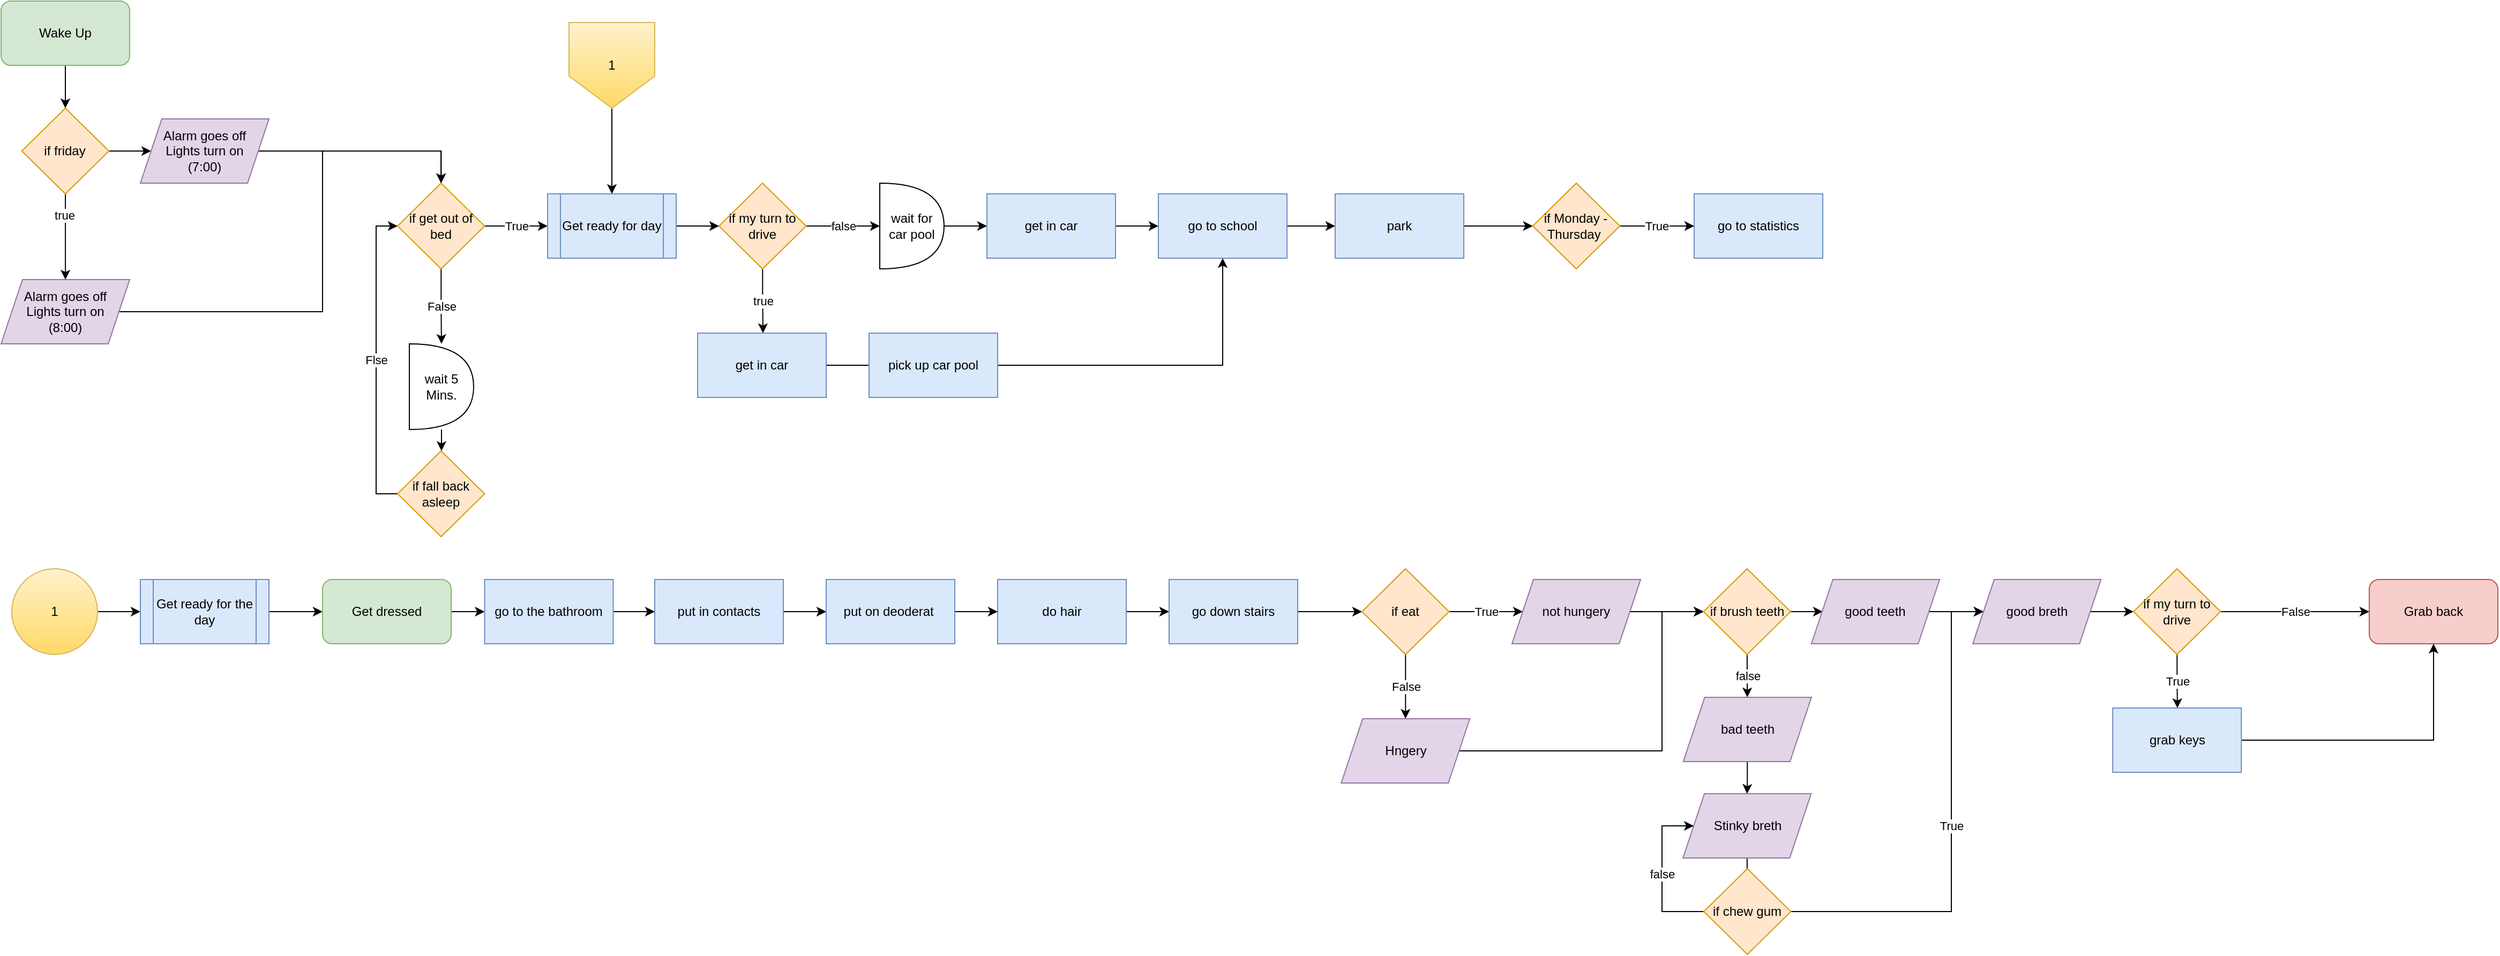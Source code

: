<mxfile version="15.3.7" type="onedrive"><diagram id="7yo0Uqw6Bs4XMfXYCKE5" name="Page-1"><mxGraphModel dx="981" dy="1648" grid="1" gridSize="10" guides="1" tooltips="1" connect="1" arrows="1" fold="1" page="1" pageScale="1" pageWidth="850" pageHeight="1100" math="0" shadow="0"><root><mxCell id="0"/><mxCell id="1" parent="0"/><mxCell id="OmoSY_jca8GjO599yT2U-54" style="edgeStyle=orthogonalEdgeStyle;rounded=0;orthogonalLoop=1;jettySize=auto;html=1;entryX=0.5;entryY=0;entryDx=0;entryDy=0;" edge="1" parent="1" source="Itk3KGB10DJuI29nOzqf-1" target="OmoSY_jca8GjO599yT2U-48"><mxGeometry relative="1" as="geometry"/></mxCell><mxCell id="Itk3KGB10DJuI29nOzqf-1" value="Wake Up" style="rounded=1;whiteSpace=wrap;html=1;fillColor=#d5e8d4;strokeColor=#82b366;" parent="1" vertex="1"><mxGeometry x="30.01" y="-140" width="120" height="60" as="geometry"/></mxCell><mxCell id="Itk3KGB10DJuI29nOzqf-6" style="edgeStyle=orthogonalEdgeStyle;rounded=0;orthogonalLoop=1;jettySize=auto;html=1;entryX=0.5;entryY=0;entryDx=0;entryDy=0;" parent="1" source="Itk3KGB10DJuI29nOzqf-2" target="Itk3KGB10DJuI29nOzqf-4" edge="1"><mxGeometry relative="1" as="geometry"><Array as="points"><mxPoint x="330" y="150"/><mxPoint x="330"/><mxPoint x="441"/></Array></mxGeometry></mxCell><mxCell id="Itk3KGB10DJuI29nOzqf-2" value="Alarm goes off&lt;br&gt;Lights turn on&lt;br&gt;(8:00)" style="shape=parallelogram;perimeter=parallelogramPerimeter;whiteSpace=wrap;html=1;fixedSize=1;fillColor=#e1d5e7;strokeColor=#9673a6;" parent="1" vertex="1"><mxGeometry x="30.01" y="120" width="120" height="60" as="geometry"/></mxCell><mxCell id="Itk3KGB10DJuI29nOzqf-7" value="False" style="edgeStyle=orthogonalEdgeStyle;rounded=0;orthogonalLoop=1;jettySize=auto;html=1;" parent="1" source="Itk3KGB10DJuI29nOzqf-4" edge="1"><mxGeometry relative="1" as="geometry"><mxPoint x="441" y="180" as="targetPoint"/></mxGeometry></mxCell><mxCell id="Itk3KGB10DJuI29nOzqf-8" value="True" style="edgeStyle=orthogonalEdgeStyle;rounded=0;orthogonalLoop=1;jettySize=auto;html=1;entryX=0;entryY=0.5;entryDx=0;entryDy=0;" parent="1" source="Itk3KGB10DJuI29nOzqf-4" target="Itk3KGB10DJuI29nOzqf-13" edge="1"><mxGeometry relative="1" as="geometry"><mxPoint x="530" y="70" as="targetPoint"/></mxGeometry></mxCell><mxCell id="Itk3KGB10DJuI29nOzqf-4" value="if get out of bed" style="rhombus;whiteSpace=wrap;html=1;fillColor=#ffe6cc;strokeColor=#d79b00;" parent="1" vertex="1"><mxGeometry x="400" y="30" width="81.25" height="80" as="geometry"/></mxCell><mxCell id="Itk3KGB10DJuI29nOzqf-10" value="Flse" style="edgeStyle=orthogonalEdgeStyle;rounded=0;orthogonalLoop=1;jettySize=auto;html=1;entryX=0;entryY=0.5;entryDx=0;entryDy=0;" parent="1" source="Itk3KGB10DJuI29nOzqf-9" target="Itk3KGB10DJuI29nOzqf-4" edge="1"><mxGeometry relative="1" as="geometry"><Array as="points"><mxPoint x="380" y="320.0"/><mxPoint x="380" y="70"/></Array></mxGeometry></mxCell><mxCell id="Itk3KGB10DJuI29nOzqf-9" value="if fall back asleep" style="rhombus;whiteSpace=wrap;html=1;fillColor=#ffe6cc;strokeColor=#d79b00;" parent="1" vertex="1"><mxGeometry x="400" y="280" width="81.25" height="80" as="geometry"/></mxCell><mxCell id="Itk3KGB10DJuI29nOzqf-12" style="edgeStyle=orthogonalEdgeStyle;rounded=0;orthogonalLoop=1;jettySize=auto;html=1;entryX=0.5;entryY=0;entryDx=0;entryDy=0;" parent="1" source="Itk3KGB10DJuI29nOzqf-11" target="Itk3KGB10DJuI29nOzqf-9" edge="1"><mxGeometry relative="1" as="geometry"/></mxCell><mxCell id="Itk3KGB10DJuI29nOzqf-11" value="wait 5 Mins." style="shape=or;whiteSpace=wrap;html=1;" parent="1" vertex="1"><mxGeometry x="411" y="180" width="60" height="80" as="geometry"/></mxCell><mxCell id="OmoSY_jca8GjO599yT2U-21" value="" style="edgeStyle=orthogonalEdgeStyle;rounded=0;orthogonalLoop=1;jettySize=auto;html=1;" edge="1" parent="1" source="Itk3KGB10DJuI29nOzqf-13"><mxGeometry relative="1" as="geometry"><mxPoint x="700" y="70" as="targetPoint"/></mxGeometry></mxCell><mxCell id="Itk3KGB10DJuI29nOzqf-13" value="&lt;span style=&quot;color: rgba(0 , 0 , 0 , 0) ; font-family: monospace ; font-size: 0px&quot;&gt;%3CmxGraphModel%3E%3Croot%3E%3CmxCell%20id%3D%220%22%2F%3E%3CmxCell%20id%3D%221%22%20parent%3D%220%22%2F%3E%3CmxCell%20id%3D%222%22%20value%3D%22%26lt%3Bbr%26gt%3B%26lt%3Bbr%26gt%3B%26lt%3Bbr%26gt%3B%26lt%3Bbr%26gt%3B%26lt%3Bbr%26gt%3B%26lt%3Bbr%26gt%3B%26lt%3Bbr%26gt%3B1%22%20style%3D%22ellipse%3BwhiteSpace%3Dwrap%3Bhtml%3D1%3Baspect%3Dfixed%3BfillColor%3D%23fff2cc%3BstrokeColor%3D%23d6b656%3BgradientColor%3D%23ffd966%3B%22%20vertex%3D%221%22%20parent%3D%221%22%3E%3CmxGeometry%20x%3D%22150%22%20y%3D%22240%22%20width%3D%2280%22%20height%3D%2280%22%20as%3D%22geometry%22%2F%3E%3C%2FmxCell%3E%3C%2Froot%3E%3C%2FmxGraphModel%3E&lt;/span&gt;Get ready for day" style="shape=process;whiteSpace=wrap;html=1;backgroundOutline=1;fillColor=#dae8fc;strokeColor=#6c8ebf;" parent="1" vertex="1"><mxGeometry x="540" y="40" width="120" height="60" as="geometry"/></mxCell><mxCell id="Itk3KGB10DJuI29nOzqf-15" style="edgeStyle=orthogonalEdgeStyle;rounded=0;orthogonalLoop=1;jettySize=auto;html=1;entryX=0.5;entryY=0;entryDx=0;entryDy=0;" parent="1" source="Itk3KGB10DJuI29nOzqf-14" target="Itk3KGB10DJuI29nOzqf-13" edge="1"><mxGeometry relative="1" as="geometry"/></mxCell><mxCell id="Itk3KGB10DJuI29nOzqf-14" value="1" style="shape=offPageConnector;whiteSpace=wrap;html=1;fillColor=#fff2cc;strokeColor=#d6b656;gradientColor=#ffd966;" parent="1" vertex="1"><mxGeometry x="560" y="-120" width="80" height="80" as="geometry"/></mxCell><mxCell id="Itk3KGB10DJuI29nOzqf-17" style="edgeStyle=orthogonalEdgeStyle;rounded=0;orthogonalLoop=1;jettySize=auto;html=1;entryX=0;entryY=0.5;entryDx=0;entryDy=0;" parent="1" source="Itk3KGB10DJuI29nOzqf-16" target="Itk3KGB10DJuI29nOzqf-26" edge="1"><mxGeometry relative="1" as="geometry"><mxPoint x="160" y="430" as="targetPoint"/></mxGeometry></mxCell><mxCell id="Itk3KGB10DJuI29nOzqf-16" value="1" style="ellipse;whiteSpace=wrap;html=1;aspect=fixed;fillColor=#fff2cc;strokeColor=#d6b656;gradientColor=#ffd966;" parent="1" vertex="1"><mxGeometry x="40" y="390" width="80" height="80" as="geometry"/></mxCell><mxCell id="Itk3KGB10DJuI29nOzqf-28" style="edgeStyle=orthogonalEdgeStyle;rounded=0;orthogonalLoop=1;jettySize=auto;html=1;entryX=0;entryY=0.5;entryDx=0;entryDy=0;" parent="1" source="Itk3KGB10DJuI29nOzqf-26" target="Itk3KGB10DJuI29nOzqf-33" edge="1"><mxGeometry relative="1" as="geometry"><mxPoint x="320" y="430" as="targetPoint"/></mxGeometry></mxCell><mxCell id="Itk3KGB10DJuI29nOzqf-26" value="Get ready for the day" style="shape=process;whiteSpace=wrap;html=1;backgroundOutline=1;fillColor=#dae8fc;strokeColor=#6c8ebf;" parent="1" vertex="1"><mxGeometry x="160" y="400" width="120" height="60" as="geometry"/></mxCell><mxCell id="Itk3KGB10DJuI29nOzqf-39" style="edgeStyle=orthogonalEdgeStyle;rounded=0;orthogonalLoop=1;jettySize=auto;html=1;entryX=0;entryY=0.5;entryDx=0;entryDy=0;" parent="1" source="Itk3KGB10DJuI29nOzqf-33" target="Itk3KGB10DJuI29nOzqf-38" edge="1"><mxGeometry relative="1" as="geometry"/></mxCell><mxCell id="Itk3KGB10DJuI29nOzqf-33" value="Get dressed" style="rounded=1;whiteSpace=wrap;html=1;fillColor=#d5e8d4;strokeColor=#82b366;" parent="1" vertex="1"><mxGeometry x="330" y="400" width="120" height="60" as="geometry"/></mxCell><mxCell id="Itk3KGB10DJuI29nOzqf-44" style="edgeStyle=orthogonalEdgeStyle;rounded=0;orthogonalLoop=1;jettySize=auto;html=1;entryX=0;entryY=0.5;entryDx=0;entryDy=0;" parent="1" source="Itk3KGB10DJuI29nOzqf-35" target="Itk3KGB10DJuI29nOzqf-43" edge="1"><mxGeometry relative="1" as="geometry"/></mxCell><mxCell id="Itk3KGB10DJuI29nOzqf-35" value="do hair" style="rounded=0;whiteSpace=wrap;html=1;fillColor=#dae8fc;strokeColor=#6c8ebf;" parent="1" vertex="1"><mxGeometry x="960" y="400" width="120" height="60" as="geometry"/></mxCell><mxCell id="Itk3KGB10DJuI29nOzqf-42" style="edgeStyle=orthogonalEdgeStyle;rounded=0;orthogonalLoop=1;jettySize=auto;html=1;entryX=0;entryY=0.5;entryDx=0;entryDy=0;" parent="1" source="Itk3KGB10DJuI29nOzqf-36" target="Itk3KGB10DJuI29nOzqf-35" edge="1"><mxGeometry relative="1" as="geometry"/></mxCell><mxCell id="Itk3KGB10DJuI29nOzqf-36" value="put on deoderat&amp;nbsp;" style="rounded=0;whiteSpace=wrap;html=1;fillColor=#dae8fc;strokeColor=#6c8ebf;" parent="1" vertex="1"><mxGeometry x="800" y="400" width="120" height="60" as="geometry"/></mxCell><mxCell id="Itk3KGB10DJuI29nOzqf-41" style="edgeStyle=orthogonalEdgeStyle;rounded=0;orthogonalLoop=1;jettySize=auto;html=1;entryX=0;entryY=0.5;entryDx=0;entryDy=0;" parent="1" source="Itk3KGB10DJuI29nOzqf-37" target="Itk3KGB10DJuI29nOzqf-36" edge="1"><mxGeometry relative="1" as="geometry"/></mxCell><mxCell id="Itk3KGB10DJuI29nOzqf-37" value="put in contacts" style="rounded=0;whiteSpace=wrap;html=1;fillColor=#dae8fc;strokeColor=#6c8ebf;" parent="1" vertex="1"><mxGeometry x="640" y="400" width="120" height="60" as="geometry"/></mxCell><mxCell id="Itk3KGB10DJuI29nOzqf-40" style="edgeStyle=orthogonalEdgeStyle;rounded=0;orthogonalLoop=1;jettySize=auto;html=1;entryX=0;entryY=0.5;entryDx=0;entryDy=0;" parent="1" source="Itk3KGB10DJuI29nOzqf-38" target="Itk3KGB10DJuI29nOzqf-37" edge="1"><mxGeometry relative="1" as="geometry"/></mxCell><mxCell id="Itk3KGB10DJuI29nOzqf-38" value="go to the bathroom" style="rounded=0;whiteSpace=wrap;html=1;fillColor=#dae8fc;strokeColor=#6c8ebf;" parent="1" vertex="1"><mxGeometry x="481.25" y="400" width="120" height="60" as="geometry"/></mxCell><mxCell id="Itk3KGB10DJuI29nOzqf-46" style="edgeStyle=orthogonalEdgeStyle;rounded=0;orthogonalLoop=1;jettySize=auto;html=1;entryX=0;entryY=0.5;entryDx=0;entryDy=0;" parent="1" source="Itk3KGB10DJuI29nOzqf-43" target="Itk3KGB10DJuI29nOzqf-45" edge="1"><mxGeometry relative="1" as="geometry"/></mxCell><mxCell id="Itk3KGB10DJuI29nOzqf-43" value="go down stairs" style="rounded=0;whiteSpace=wrap;html=1;fillColor=#dae8fc;strokeColor=#6c8ebf;" parent="1" vertex="1"><mxGeometry x="1120" y="400" width="120" height="60" as="geometry"/></mxCell><mxCell id="Itk3KGB10DJuI29nOzqf-47" value="True" style="edgeStyle=orthogonalEdgeStyle;rounded=0;orthogonalLoop=1;jettySize=auto;html=1;entryX=0;entryY=0.5;entryDx=0;entryDy=0;" parent="1" source="Itk3KGB10DJuI29nOzqf-45" target="Itk3KGB10DJuI29nOzqf-49" edge="1"><mxGeometry relative="1" as="geometry"><mxPoint x="1440" y="430" as="targetPoint"/></mxGeometry></mxCell><mxCell id="Itk3KGB10DJuI29nOzqf-48" value="False" style="edgeStyle=orthogonalEdgeStyle;rounded=0;orthogonalLoop=1;jettySize=auto;html=1;entryX=0.5;entryY=0;entryDx=0;entryDy=0;" parent="1" source="Itk3KGB10DJuI29nOzqf-45" target="Itk3KGB10DJuI29nOzqf-51" edge="1"><mxGeometry relative="1" as="geometry"><mxPoint x="1341" y="540" as="targetPoint"/></mxGeometry></mxCell><mxCell id="Itk3KGB10DJuI29nOzqf-45" value="if eat" style="rhombus;whiteSpace=wrap;html=1;fillColor=#ffe6cc;strokeColor=#d79b00;" parent="1" vertex="1"><mxGeometry x="1300" y="390" width="81.25" height="80" as="geometry"/></mxCell><mxCell id="Itk3KGB10DJuI29nOzqf-54" style="edgeStyle=orthogonalEdgeStyle;rounded=0;orthogonalLoop=1;jettySize=auto;html=1;entryX=0;entryY=0.5;entryDx=0;entryDy=0;" parent="1" source="Itk3KGB10DJuI29nOzqf-49" target="Itk3KGB10DJuI29nOzqf-55" edge="1"><mxGeometry relative="1" as="geometry"><mxPoint x="1600" y="430" as="targetPoint"/></mxGeometry></mxCell><mxCell id="Itk3KGB10DJuI29nOzqf-49" value="not hungery" style="shape=parallelogram;perimeter=parallelogramPerimeter;whiteSpace=wrap;html=1;fixedSize=1;fillColor=#e1d5e7;strokeColor=#9673a6;" parent="1" vertex="1"><mxGeometry x="1440" y="400" width="120" height="60" as="geometry"/></mxCell><mxCell id="Itk3KGB10DJuI29nOzqf-53" style="edgeStyle=orthogonalEdgeStyle;rounded=0;orthogonalLoop=1;jettySize=auto;html=1;entryX=0;entryY=0.5;entryDx=0;entryDy=0;" parent="1" source="Itk3KGB10DJuI29nOzqf-51" target="Itk3KGB10DJuI29nOzqf-55" edge="1"><mxGeometry relative="1" as="geometry"><mxPoint x="1600" y="430" as="targetPoint"/><Array as="points"><mxPoint x="1580" y="560"/><mxPoint x="1580" y="430"/></Array></mxGeometry></mxCell><mxCell id="Itk3KGB10DJuI29nOzqf-51" value="Hngery" style="shape=parallelogram;perimeter=parallelogramPerimeter;whiteSpace=wrap;html=1;fixedSize=1;fillColor=#e1d5e7;strokeColor=#9673a6;" parent="1" vertex="1"><mxGeometry x="1280.63" y="530" width="120" height="60" as="geometry"/></mxCell><mxCell id="OmoSY_jca8GjO599yT2U-2" value="false" style="edgeStyle=orthogonalEdgeStyle;rounded=0;orthogonalLoop=1;jettySize=auto;html=1;entryX=0.5;entryY=0;entryDx=0;entryDy=0;" edge="1" parent="1" source="Itk3KGB10DJuI29nOzqf-55" target="OmoSY_jca8GjO599yT2U-7"><mxGeometry relative="1" as="geometry"><mxPoint x="1659" y="510" as="targetPoint"/></mxGeometry></mxCell><mxCell id="OmoSY_jca8GjO599yT2U-11" style="edgeStyle=orthogonalEdgeStyle;rounded=0;orthogonalLoop=1;jettySize=auto;html=1;" edge="1" parent="1" source="Itk3KGB10DJuI29nOzqf-55"><mxGeometry relative="1" as="geometry"><mxPoint x="1730" y="430" as="targetPoint"/></mxGeometry></mxCell><mxCell id="Itk3KGB10DJuI29nOzqf-55" value="if brush teeth" style="rhombus;whiteSpace=wrap;html=1;fillColor=#ffe6cc;strokeColor=#d79b00;" parent="1" vertex="1"><mxGeometry x="1618.75" y="390" width="81.25" height="80" as="geometry"/></mxCell><mxCell id="OmoSY_jca8GjO599yT2U-4" style="edgeStyle=orthogonalEdgeStyle;rounded=0;orthogonalLoop=1;jettySize=auto;html=1;entryX=0.5;entryY=0;entryDx=0;entryDy=0;" edge="1" parent="1" source="OmoSY_jca8GjO599yT2U-1" target="OmoSY_jca8GjO599yT2U-3"><mxGeometry relative="1" as="geometry"/></mxCell><mxCell id="OmoSY_jca8GjO599yT2U-1" value="Stinky breth" style="shape=parallelogram;perimeter=parallelogramPerimeter;whiteSpace=wrap;html=1;fixedSize=1;fillColor=#e1d5e7;strokeColor=#9673a6;" vertex="1" parent="1"><mxGeometry x="1599.57" y="600" width="119.62" height="60" as="geometry"/></mxCell><mxCell id="OmoSY_jca8GjO599yT2U-5" value="false" style="edgeStyle=orthogonalEdgeStyle;rounded=0;orthogonalLoop=1;jettySize=auto;html=1;entryX=0;entryY=0.5;entryDx=0;entryDy=0;" edge="1" parent="1" source="OmoSY_jca8GjO599yT2U-3" target="OmoSY_jca8GjO599yT2U-1"><mxGeometry relative="1" as="geometry"><mxPoint x="1650.625" y="730" as="targetPoint"/><Array as="points"><mxPoint x="1580" y="710"/><mxPoint x="1580" y="630"/></Array></mxGeometry></mxCell><mxCell id="OmoSY_jca8GjO599yT2U-10" value="True" style="edgeStyle=orthogonalEdgeStyle;rounded=0;orthogonalLoop=1;jettySize=auto;html=1;" edge="1" parent="1" source="OmoSY_jca8GjO599yT2U-3" target="OmoSY_jca8GjO599yT2U-14"><mxGeometry relative="1" as="geometry"><mxPoint x="1830" y="590" as="targetPoint"/><Array as="points"><mxPoint x="1850" y="710"/><mxPoint x="1850" y="430"/></Array></mxGeometry></mxCell><mxCell id="OmoSY_jca8GjO599yT2U-3" value="if chew gum" style="rhombus;whiteSpace=wrap;html=1;fillColor=#ffe6cc;strokeColor=#d79b00;" vertex="1" parent="1"><mxGeometry x="1619" y="670" width="81.25" height="80" as="geometry"/></mxCell><mxCell id="OmoSY_jca8GjO599yT2U-9" style="edgeStyle=orthogonalEdgeStyle;rounded=0;orthogonalLoop=1;jettySize=auto;html=1;" edge="1" parent="1" source="OmoSY_jca8GjO599yT2U-7" target="OmoSY_jca8GjO599yT2U-1"><mxGeometry relative="1" as="geometry"/></mxCell><mxCell id="OmoSY_jca8GjO599yT2U-7" value="bad teeth" style="shape=parallelogram;perimeter=parallelogramPerimeter;whiteSpace=wrap;html=1;fixedSize=1;fillColor=#e1d5e7;strokeColor=#9673a6;" vertex="1" parent="1"><mxGeometry x="1599.81" y="510" width="119.62" height="60" as="geometry"/></mxCell><mxCell id="OmoSY_jca8GjO599yT2U-15" value="" style="edgeStyle=orthogonalEdgeStyle;rounded=0;orthogonalLoop=1;jettySize=auto;html=1;" edge="1" parent="1" source="OmoSY_jca8GjO599yT2U-12" target="OmoSY_jca8GjO599yT2U-14"><mxGeometry relative="1" as="geometry"><Array as="points"><mxPoint x="1850" y="430"/><mxPoint x="1850" y="430"/></Array></mxGeometry></mxCell><mxCell id="OmoSY_jca8GjO599yT2U-12" value="good teeth" style="shape=parallelogram;perimeter=parallelogramPerimeter;whiteSpace=wrap;html=1;fixedSize=1;fillColor=#e1d5e7;strokeColor=#9673a6;" vertex="1" parent="1"><mxGeometry x="1719.43" y="400" width="119.62" height="60" as="geometry"/></mxCell><mxCell id="OmoSY_jca8GjO599yT2U-17" value="" style="edgeStyle=orthogonalEdgeStyle;rounded=0;orthogonalLoop=1;jettySize=auto;html=1;" edge="1" parent="1" source="OmoSY_jca8GjO599yT2U-14"><mxGeometry relative="1" as="geometry"><mxPoint x="2020" y="430" as="targetPoint"/></mxGeometry></mxCell><mxCell id="OmoSY_jca8GjO599yT2U-14" value="good breth" style="shape=parallelogram;perimeter=parallelogramPerimeter;whiteSpace=wrap;html=1;fixedSize=1;fillColor=#e1d5e7;strokeColor=#9673a6;" vertex="1" parent="1"><mxGeometry x="1870" y="400" width="119.62" height="60" as="geometry"/></mxCell><mxCell id="OmoSY_jca8GjO599yT2U-19" value="Grab back" style="rounded=1;whiteSpace=wrap;html=1;fillColor=#f8cecc;strokeColor=#b85450;" vertex="1" parent="1"><mxGeometry x="2240" y="400" width="120" height="60" as="geometry"/></mxCell><mxCell id="OmoSY_jca8GjO599yT2U-23" value="True" style="edgeStyle=orthogonalEdgeStyle;rounded=0;orthogonalLoop=1;jettySize=auto;html=1;" edge="1" parent="1" source="OmoSY_jca8GjO599yT2U-22"><mxGeometry relative="1" as="geometry"><mxPoint x="2061" y="520" as="targetPoint"/></mxGeometry></mxCell><mxCell id="OmoSY_jca8GjO599yT2U-24" value="False" style="edgeStyle=orthogonalEdgeStyle;rounded=0;orthogonalLoop=1;jettySize=auto;html=1;entryX=0;entryY=0.5;entryDx=0;entryDy=0;" edge="1" parent="1" source="OmoSY_jca8GjO599yT2U-22" target="OmoSY_jca8GjO599yT2U-19"><mxGeometry relative="1" as="geometry"><mxPoint x="2060.625" y="350" as="targetPoint"/></mxGeometry></mxCell><mxCell id="OmoSY_jca8GjO599yT2U-22" value="if my turn to drive" style="rhombus;whiteSpace=wrap;html=1;fillColor=#ffe6cc;strokeColor=#d79b00;" vertex="1" parent="1"><mxGeometry x="2020" y="390" width="81.25" height="80" as="geometry"/></mxCell><mxCell id="OmoSY_jca8GjO599yT2U-26" style="edgeStyle=orthogonalEdgeStyle;rounded=0;orthogonalLoop=1;jettySize=auto;html=1;entryX=0.5;entryY=1;entryDx=0;entryDy=0;" edge="1" parent="1" source="OmoSY_jca8GjO599yT2U-25" target="OmoSY_jca8GjO599yT2U-19"><mxGeometry relative="1" as="geometry"/></mxCell><mxCell id="OmoSY_jca8GjO599yT2U-25" value="grab keys" style="rounded=0;whiteSpace=wrap;html=1;fillColor=#dae8fc;strokeColor=#6c8ebf;" vertex="1" parent="1"><mxGeometry x="2000.63" y="520" width="120" height="60" as="geometry"/></mxCell><mxCell id="OmoSY_jca8GjO599yT2U-28" value="true" style="edgeStyle=orthogonalEdgeStyle;rounded=0;orthogonalLoop=1;jettySize=auto;html=1;" edge="1" parent="1" source="OmoSY_jca8GjO599yT2U-27"><mxGeometry relative="1" as="geometry"><mxPoint x="741" y="170" as="targetPoint"/><Array as="points"><mxPoint x="741" y="130"/><mxPoint x="741" y="130"/></Array></mxGeometry></mxCell><mxCell id="OmoSY_jca8GjO599yT2U-29" value="false" style="edgeStyle=orthogonalEdgeStyle;rounded=0;orthogonalLoop=1;jettySize=auto;html=1;entryX=0;entryY=0.5;entryDx=0;entryDy=0;entryPerimeter=0;" edge="1" parent="1" source="OmoSY_jca8GjO599yT2U-27" target="OmoSY_jca8GjO599yT2U-35"><mxGeometry relative="1" as="geometry"><mxPoint x="840" y="70" as="targetPoint"/></mxGeometry></mxCell><mxCell id="OmoSY_jca8GjO599yT2U-27" value="if my turn to drive" style="rhombus;whiteSpace=wrap;html=1;fillColor=#ffe6cc;strokeColor=#d79b00;" vertex="1" parent="1"><mxGeometry x="700" y="30" width="81.25" height="80" as="geometry"/></mxCell><mxCell id="OmoSY_jca8GjO599yT2U-31" style="edgeStyle=orthogonalEdgeStyle;rounded=0;orthogonalLoop=1;jettySize=auto;html=1;" edge="1" parent="1" source="OmoSY_jca8GjO599yT2U-30"><mxGeometry relative="1" as="geometry"><mxPoint x="850" y="200" as="targetPoint"/></mxGeometry></mxCell><mxCell id="OmoSY_jca8GjO599yT2U-30" value="get in car" style="rounded=0;whiteSpace=wrap;html=1;fillColor=#dae8fc;strokeColor=#6c8ebf;" vertex="1" parent="1"><mxGeometry x="680" y="170" width="120" height="60" as="geometry"/></mxCell><mxCell id="OmoSY_jca8GjO599yT2U-34" value="" style="edgeStyle=orthogonalEdgeStyle;rounded=0;orthogonalLoop=1;jettySize=auto;html=1;" edge="1" parent="1" source="OmoSY_jca8GjO599yT2U-32" target="OmoSY_jca8GjO599yT2U-33"><mxGeometry relative="1" as="geometry"/></mxCell><mxCell id="OmoSY_jca8GjO599yT2U-32" value="pick up car pool" style="rounded=0;whiteSpace=wrap;html=1;fillColor=#dae8fc;strokeColor=#6c8ebf;" vertex="1" parent="1"><mxGeometry x="840" y="170" width="120" height="60" as="geometry"/></mxCell><mxCell id="OmoSY_jca8GjO599yT2U-42" value="" style="edgeStyle=orthogonalEdgeStyle;rounded=0;orthogonalLoop=1;jettySize=auto;html=1;" edge="1" parent="1" source="OmoSY_jca8GjO599yT2U-33" target="OmoSY_jca8GjO599yT2U-41"><mxGeometry relative="1" as="geometry"/></mxCell><mxCell id="OmoSY_jca8GjO599yT2U-33" value="go to school" style="rounded=0;whiteSpace=wrap;html=1;fillColor=#dae8fc;strokeColor=#6c8ebf;" vertex="1" parent="1"><mxGeometry x="1110" y="40" width="120" height="60" as="geometry"/></mxCell><mxCell id="OmoSY_jca8GjO599yT2U-36" style="edgeStyle=orthogonalEdgeStyle;rounded=0;orthogonalLoop=1;jettySize=auto;html=1;" edge="1" parent="1" source="OmoSY_jca8GjO599yT2U-35"><mxGeometry relative="1" as="geometry"><mxPoint x="950" y="70" as="targetPoint"/></mxGeometry></mxCell><mxCell id="OmoSY_jca8GjO599yT2U-35" value="wait for car pool" style="shape=or;whiteSpace=wrap;html=1;" vertex="1" parent="1"><mxGeometry x="850" y="30" width="60" height="80" as="geometry"/></mxCell><mxCell id="OmoSY_jca8GjO599yT2U-39" value="" style="edgeStyle=orthogonalEdgeStyle;rounded=0;orthogonalLoop=1;jettySize=auto;html=1;" edge="1" parent="1" source="OmoSY_jca8GjO599yT2U-38" target="OmoSY_jca8GjO599yT2U-33"><mxGeometry relative="1" as="geometry"/></mxCell><mxCell id="OmoSY_jca8GjO599yT2U-38" value="get in car" style="rounded=0;whiteSpace=wrap;html=1;fillColor=#dae8fc;strokeColor=#6c8ebf;" vertex="1" parent="1"><mxGeometry x="950" y="40" width="120" height="60" as="geometry"/></mxCell><mxCell id="OmoSY_jca8GjO599yT2U-44" value="" style="edgeStyle=orthogonalEdgeStyle;rounded=0;orthogonalLoop=1;jettySize=auto;html=1;entryX=0;entryY=0.5;entryDx=0;entryDy=0;" edge="1" parent="1" source="OmoSY_jca8GjO599yT2U-41" target="OmoSY_jca8GjO599yT2U-46"><mxGeometry relative="1" as="geometry"><mxPoint x="1460" y="70" as="targetPoint"/></mxGeometry></mxCell><mxCell id="OmoSY_jca8GjO599yT2U-41" value="park" style="whiteSpace=wrap;html=1;rounded=0;strokeColor=#6c8ebf;fillColor=#dae8fc;" vertex="1" parent="1"><mxGeometry x="1275" y="40" width="120" height="60" as="geometry"/></mxCell><mxCell id="OmoSY_jca8GjO599yT2U-45" value="go to statistics" style="whiteSpace=wrap;html=1;rounded=0;strokeColor=#6c8ebf;fillColor=#dae8fc;" vertex="1" parent="1"><mxGeometry x="1610" y="40" width="120" height="60" as="geometry"/></mxCell><mxCell id="OmoSY_jca8GjO599yT2U-47" value="True" style="edgeStyle=orthogonalEdgeStyle;rounded=0;orthogonalLoop=1;jettySize=auto;html=1;" edge="1" parent="1" source="OmoSY_jca8GjO599yT2U-46" target="OmoSY_jca8GjO599yT2U-45"><mxGeometry relative="1" as="geometry"/></mxCell><mxCell id="OmoSY_jca8GjO599yT2U-46" value="if Monday - Thursday&amp;nbsp;" style="rhombus;whiteSpace=wrap;html=1;fillColor=#ffe6cc;strokeColor=#d79b00;" vertex="1" parent="1"><mxGeometry x="1459.38" y="30" width="81.25" height="80" as="geometry"/></mxCell><mxCell id="OmoSY_jca8GjO599yT2U-49" style="edgeStyle=orthogonalEdgeStyle;rounded=0;orthogonalLoop=1;jettySize=auto;html=1;" edge="1" parent="1" source="OmoSY_jca8GjO599yT2U-48" target="Itk3KGB10DJuI29nOzqf-2"><mxGeometry relative="1" as="geometry"><mxPoint x="90.005" y="80.0" as="targetPoint"/><Array as="points"><mxPoint x="90" y="70"/></Array></mxGeometry></mxCell><mxCell id="OmoSY_jca8GjO599yT2U-50" value="true" style="edgeLabel;html=1;align=center;verticalAlign=middle;resizable=0;points=[];" vertex="1" connectable="0" parent="OmoSY_jca8GjO599yT2U-49"><mxGeometry x="-0.51" y="-1" relative="1" as="geometry"><mxPoint as="offset"/></mxGeometry></mxCell><mxCell id="OmoSY_jca8GjO599yT2U-52" style="edgeStyle=orthogonalEdgeStyle;rounded=0;orthogonalLoop=1;jettySize=auto;html=1;" edge="1" parent="1" source="OmoSY_jca8GjO599yT2U-48" target="OmoSY_jca8GjO599yT2U-51"><mxGeometry relative="1" as="geometry"/></mxCell><mxCell id="OmoSY_jca8GjO599yT2U-48" value="if friday" style="rhombus;whiteSpace=wrap;html=1;fillColor=#ffe6cc;strokeColor=#d79b00;" vertex="1" parent="1"><mxGeometry x="49.38" y="-40" width="81.25" height="80" as="geometry"/></mxCell><mxCell id="OmoSY_jca8GjO599yT2U-53" style="edgeStyle=orthogonalEdgeStyle;rounded=0;orthogonalLoop=1;jettySize=auto;html=1;entryX=0.5;entryY=0;entryDx=0;entryDy=0;" edge="1" parent="1" source="OmoSY_jca8GjO599yT2U-51" target="Itk3KGB10DJuI29nOzqf-4"><mxGeometry relative="1" as="geometry"><mxPoint x="440" y="2.274e-13" as="targetPoint"/></mxGeometry></mxCell><mxCell id="OmoSY_jca8GjO599yT2U-51" value="Alarm goes off&lt;br&gt;Lights turn on&lt;br&gt;(7:00)" style="shape=parallelogram;perimeter=parallelogramPerimeter;whiteSpace=wrap;html=1;fixedSize=1;fillColor=#e1d5e7;strokeColor=#9673a6;" vertex="1" parent="1"><mxGeometry x="160" y="-30" width="120" height="60" as="geometry"/></mxCell></root></mxGraphModel></diagram></mxfile>